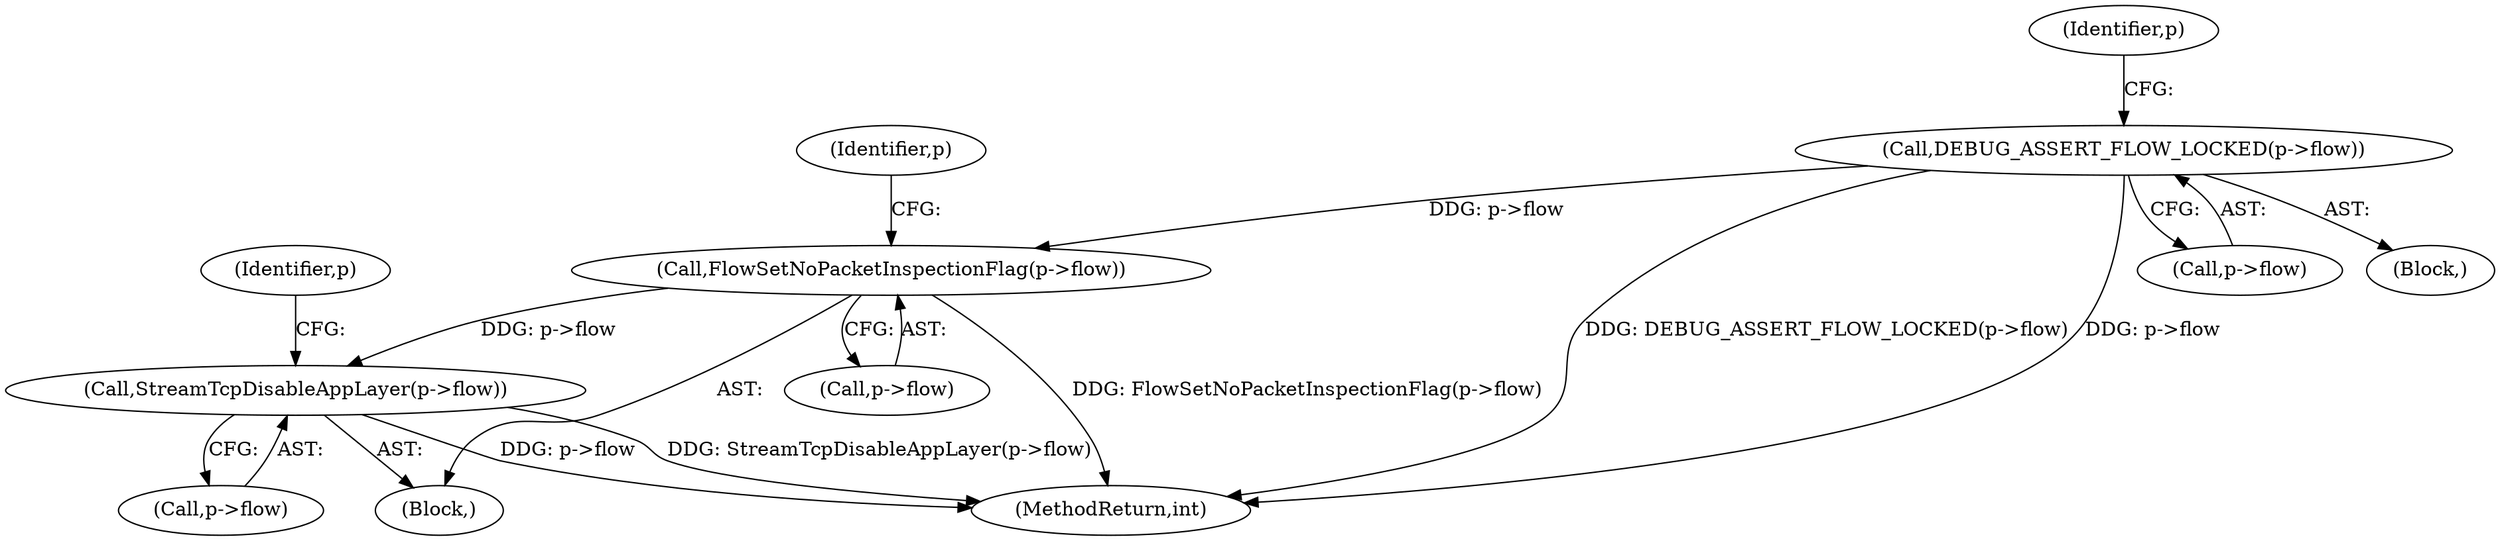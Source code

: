 digraph "0_suricata_843d0b7a10bb45627f94764a6c5d468a24143345@pointer" {
"1000347" [label="(Call,StreamTcpDisableAppLayer(p->flow))"];
"1000341" [label="(Call,FlowSetNoPacketInspectionFlag(p->flow))"];
"1000132" [label="(Call,DEBUG_ASSERT_FLOW_LOCKED(p->flow))"];
"1000141" [label="(Identifier,p)"];
"1000348" [label="(Call,p->flow)"];
"1000342" [label="(Call,p->flow)"];
"1000346" [label="(Identifier,p)"];
"1000338" [label="(Block,)"];
"1000347" [label="(Call,StreamTcpDisableAppLayer(p->flow))"];
"1000133" [label="(Call,p->flow)"];
"1000130" [label="(Block,)"];
"1000352" [label="(Identifier,p)"];
"1000132" [label="(Call,DEBUG_ASSERT_FLOW_LOCKED(p->flow))"];
"1000764" [label="(MethodReturn,int)"];
"1000341" [label="(Call,FlowSetNoPacketInspectionFlag(p->flow))"];
"1000347" -> "1000338"  [label="AST: "];
"1000347" -> "1000348"  [label="CFG: "];
"1000348" -> "1000347"  [label="AST: "];
"1000352" -> "1000347"  [label="CFG: "];
"1000347" -> "1000764"  [label="DDG: p->flow"];
"1000347" -> "1000764"  [label="DDG: StreamTcpDisableAppLayer(p->flow)"];
"1000341" -> "1000347"  [label="DDG: p->flow"];
"1000341" -> "1000338"  [label="AST: "];
"1000341" -> "1000342"  [label="CFG: "];
"1000342" -> "1000341"  [label="AST: "];
"1000346" -> "1000341"  [label="CFG: "];
"1000341" -> "1000764"  [label="DDG: FlowSetNoPacketInspectionFlag(p->flow)"];
"1000132" -> "1000341"  [label="DDG: p->flow"];
"1000132" -> "1000130"  [label="AST: "];
"1000132" -> "1000133"  [label="CFG: "];
"1000133" -> "1000132"  [label="AST: "];
"1000141" -> "1000132"  [label="CFG: "];
"1000132" -> "1000764"  [label="DDG: DEBUG_ASSERT_FLOW_LOCKED(p->flow)"];
"1000132" -> "1000764"  [label="DDG: p->flow"];
}
